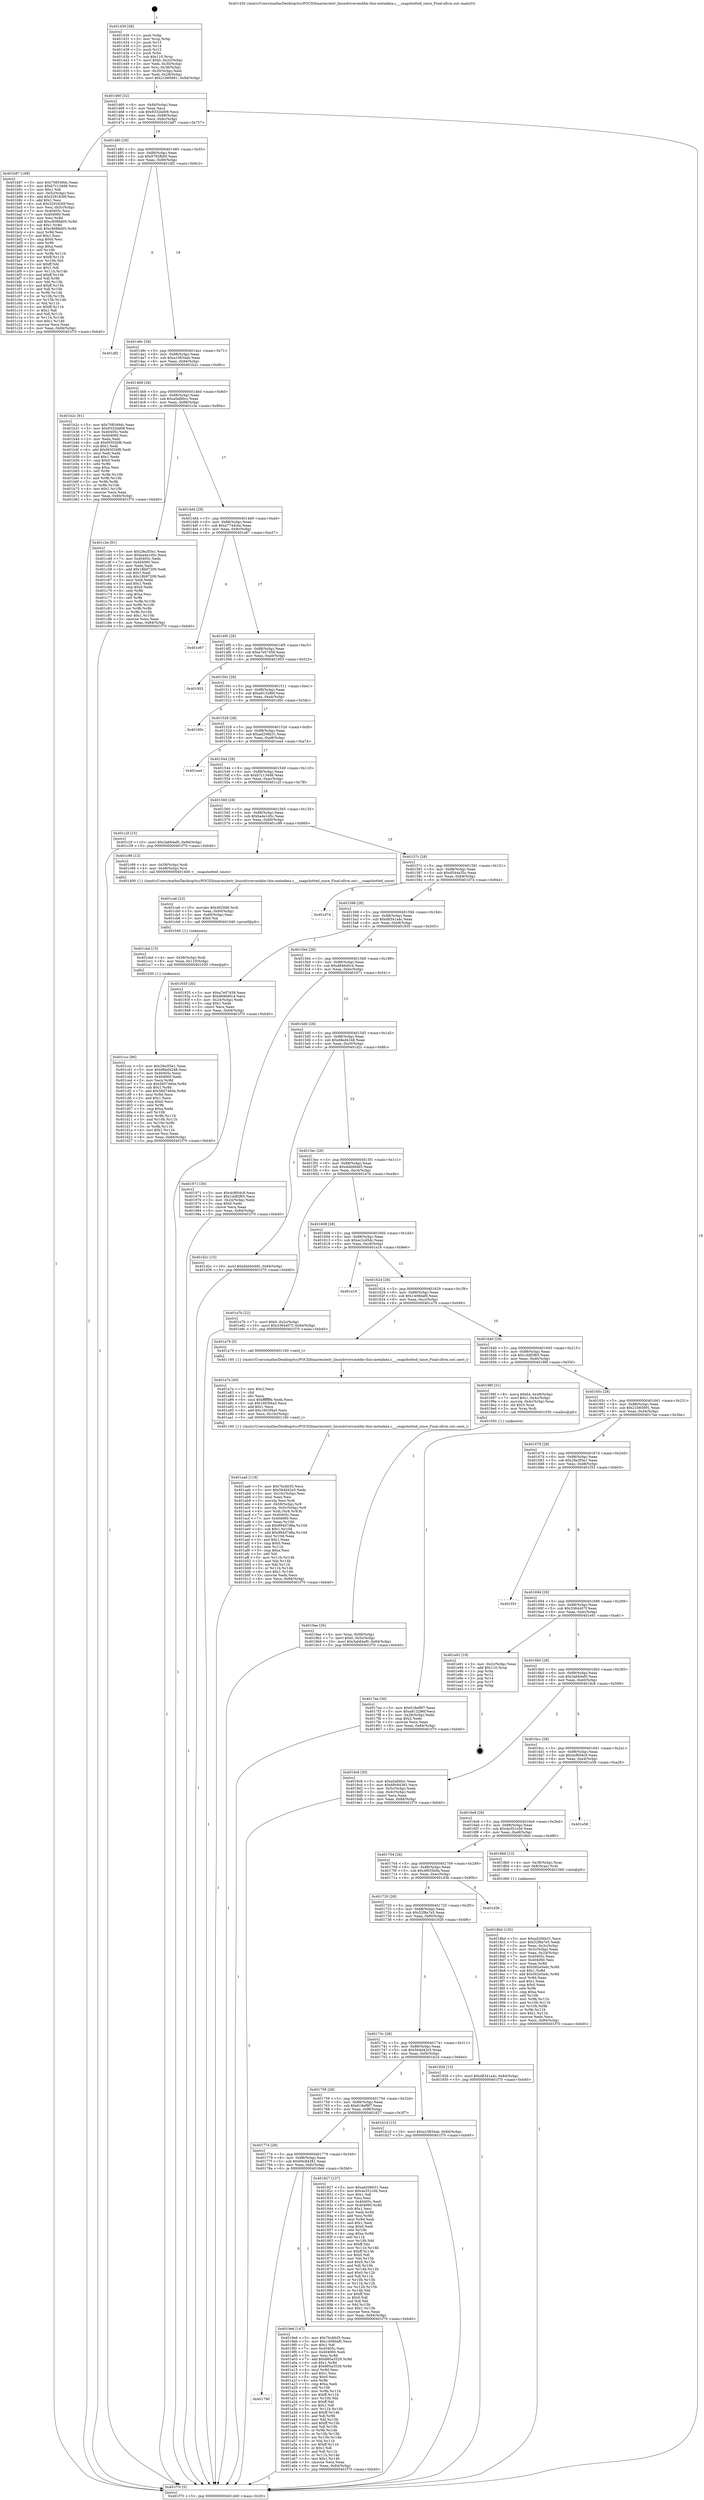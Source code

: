 digraph "0x401430" {
  label = "0x401430 (/mnt/c/Users/mathe/Desktop/tcc/POCII/binaries/extr_linuxdriversmddm-thin-metadata.c___snapshotted_since_Final-ollvm.out::main(0))"
  labelloc = "t"
  node[shape=record]

  Entry [label="",width=0.3,height=0.3,shape=circle,fillcolor=black,style=filled]
  "0x401460" [label="{
     0x401460 [32]\l
     | [instrs]\l
     &nbsp;&nbsp;0x401460 \<+6\>: mov -0x84(%rbp),%eax\l
     &nbsp;&nbsp;0x401466 \<+2\>: mov %eax,%ecx\l
     &nbsp;&nbsp;0x401468 \<+6\>: sub $0x9332bd08,%ecx\l
     &nbsp;&nbsp;0x40146e \<+6\>: mov %eax,-0x88(%rbp)\l
     &nbsp;&nbsp;0x401474 \<+6\>: mov %ecx,-0x8c(%rbp)\l
     &nbsp;&nbsp;0x40147a \<+6\>: je 0000000000401b87 \<main+0x757\>\l
  }"]
  "0x401b87" [label="{
     0x401b87 [168]\l
     | [instrs]\l
     &nbsp;&nbsp;0x401b87 \<+5\>: mov $0x708549dc,%eax\l
     &nbsp;&nbsp;0x401b8c \<+5\>: mov $0xb7c134d8,%ecx\l
     &nbsp;&nbsp;0x401b91 \<+2\>: mov $0x1,%dl\l
     &nbsp;&nbsp;0x401b93 \<+3\>: mov -0x5c(%rbp),%esi\l
     &nbsp;&nbsp;0x401b96 \<+6\>: add $0x3291830f,%esi\l
     &nbsp;&nbsp;0x401b9c \<+3\>: add $0x1,%esi\l
     &nbsp;&nbsp;0x401b9f \<+6\>: sub $0x3291830f,%esi\l
     &nbsp;&nbsp;0x401ba5 \<+3\>: mov %esi,-0x5c(%rbp)\l
     &nbsp;&nbsp;0x401ba8 \<+7\>: mov 0x40405c,%esi\l
     &nbsp;&nbsp;0x401baf \<+7\>: mov 0x404060,%edi\l
     &nbsp;&nbsp;0x401bb6 \<+3\>: mov %esi,%r8d\l
     &nbsp;&nbsp;0x401bb9 \<+7\>: add $0xc8088d05,%r8d\l
     &nbsp;&nbsp;0x401bc0 \<+4\>: sub $0x1,%r8d\l
     &nbsp;&nbsp;0x401bc4 \<+7\>: sub $0xc8088d05,%r8d\l
     &nbsp;&nbsp;0x401bcb \<+4\>: imul %r8d,%esi\l
     &nbsp;&nbsp;0x401bcf \<+3\>: and $0x1,%esi\l
     &nbsp;&nbsp;0x401bd2 \<+3\>: cmp $0x0,%esi\l
     &nbsp;&nbsp;0x401bd5 \<+4\>: sete %r9b\l
     &nbsp;&nbsp;0x401bd9 \<+3\>: cmp $0xa,%edi\l
     &nbsp;&nbsp;0x401bdc \<+4\>: setl %r10b\l
     &nbsp;&nbsp;0x401be0 \<+3\>: mov %r9b,%r11b\l
     &nbsp;&nbsp;0x401be3 \<+4\>: xor $0xff,%r11b\l
     &nbsp;&nbsp;0x401be7 \<+3\>: mov %r10b,%bl\l
     &nbsp;&nbsp;0x401bea \<+3\>: xor $0xff,%bl\l
     &nbsp;&nbsp;0x401bed \<+3\>: xor $0x1,%dl\l
     &nbsp;&nbsp;0x401bf0 \<+3\>: mov %r11b,%r14b\l
     &nbsp;&nbsp;0x401bf3 \<+4\>: and $0xff,%r14b\l
     &nbsp;&nbsp;0x401bf7 \<+3\>: and %dl,%r9b\l
     &nbsp;&nbsp;0x401bfa \<+3\>: mov %bl,%r15b\l
     &nbsp;&nbsp;0x401bfd \<+4\>: and $0xff,%r15b\l
     &nbsp;&nbsp;0x401c01 \<+3\>: and %dl,%r10b\l
     &nbsp;&nbsp;0x401c04 \<+3\>: or %r9b,%r14b\l
     &nbsp;&nbsp;0x401c07 \<+3\>: or %r10b,%r15b\l
     &nbsp;&nbsp;0x401c0a \<+3\>: xor %r15b,%r14b\l
     &nbsp;&nbsp;0x401c0d \<+3\>: or %bl,%r11b\l
     &nbsp;&nbsp;0x401c10 \<+4\>: xor $0xff,%r11b\l
     &nbsp;&nbsp;0x401c14 \<+3\>: or $0x1,%dl\l
     &nbsp;&nbsp;0x401c17 \<+3\>: and %dl,%r11b\l
     &nbsp;&nbsp;0x401c1a \<+3\>: or %r11b,%r14b\l
     &nbsp;&nbsp;0x401c1d \<+4\>: test $0x1,%r14b\l
     &nbsp;&nbsp;0x401c21 \<+3\>: cmovne %ecx,%eax\l
     &nbsp;&nbsp;0x401c24 \<+6\>: mov %eax,-0x84(%rbp)\l
     &nbsp;&nbsp;0x401c2a \<+5\>: jmp 0000000000401f70 \<main+0xb40\>\l
  }"]
  "0x401480" [label="{
     0x401480 [28]\l
     | [instrs]\l
     &nbsp;&nbsp;0x401480 \<+5\>: jmp 0000000000401485 \<main+0x55\>\l
     &nbsp;&nbsp;0x401485 \<+6\>: mov -0x88(%rbp),%eax\l
     &nbsp;&nbsp;0x40148b \<+5\>: sub $0x9782fb00,%eax\l
     &nbsp;&nbsp;0x401490 \<+6\>: mov %eax,-0x90(%rbp)\l
     &nbsp;&nbsp;0x401496 \<+6\>: je 0000000000401df2 \<main+0x9c2\>\l
  }"]
  Exit [label="",width=0.3,height=0.3,shape=circle,fillcolor=black,style=filled,peripheries=2]
  "0x401df2" [label="{
     0x401df2\l
  }", style=dashed]
  "0x40149c" [label="{
     0x40149c [28]\l
     | [instrs]\l
     &nbsp;&nbsp;0x40149c \<+5\>: jmp 00000000004014a1 \<main+0x71\>\l
     &nbsp;&nbsp;0x4014a1 \<+6\>: mov -0x88(%rbp),%eax\l
     &nbsp;&nbsp;0x4014a7 \<+5\>: sub $0xa10834ab,%eax\l
     &nbsp;&nbsp;0x4014ac \<+6\>: mov %eax,-0x94(%rbp)\l
     &nbsp;&nbsp;0x4014b2 \<+6\>: je 0000000000401b2c \<main+0x6fc\>\l
  }"]
  "0x401ccc" [label="{
     0x401ccc [96]\l
     | [instrs]\l
     &nbsp;&nbsp;0x401ccc \<+5\>: mov $0x29a3f3e1,%eax\l
     &nbsp;&nbsp;0x401cd1 \<+5\>: mov $0xd8ed4248,%esi\l
     &nbsp;&nbsp;0x401cd6 \<+7\>: mov 0x40405c,%ecx\l
     &nbsp;&nbsp;0x401cdd \<+7\>: mov 0x404060,%edx\l
     &nbsp;&nbsp;0x401ce4 \<+3\>: mov %ecx,%r8d\l
     &nbsp;&nbsp;0x401ce7 \<+7\>: sub $0x5607460e,%r8d\l
     &nbsp;&nbsp;0x401cee \<+4\>: sub $0x1,%r8d\l
     &nbsp;&nbsp;0x401cf2 \<+7\>: add $0x5607460e,%r8d\l
     &nbsp;&nbsp;0x401cf9 \<+4\>: imul %r8d,%ecx\l
     &nbsp;&nbsp;0x401cfd \<+3\>: and $0x1,%ecx\l
     &nbsp;&nbsp;0x401d00 \<+3\>: cmp $0x0,%ecx\l
     &nbsp;&nbsp;0x401d03 \<+4\>: sete %r9b\l
     &nbsp;&nbsp;0x401d07 \<+3\>: cmp $0xa,%edx\l
     &nbsp;&nbsp;0x401d0a \<+4\>: setl %r10b\l
     &nbsp;&nbsp;0x401d0e \<+3\>: mov %r9b,%r11b\l
     &nbsp;&nbsp;0x401d11 \<+3\>: and %r10b,%r11b\l
     &nbsp;&nbsp;0x401d14 \<+3\>: xor %r10b,%r9b\l
     &nbsp;&nbsp;0x401d17 \<+3\>: or %r9b,%r11b\l
     &nbsp;&nbsp;0x401d1a \<+4\>: test $0x1,%r11b\l
     &nbsp;&nbsp;0x401d1e \<+3\>: cmovne %esi,%eax\l
     &nbsp;&nbsp;0x401d21 \<+6\>: mov %eax,-0x84(%rbp)\l
     &nbsp;&nbsp;0x401d27 \<+5\>: jmp 0000000000401f70 \<main+0xb40\>\l
  }"]
  "0x401b2c" [label="{
     0x401b2c [91]\l
     | [instrs]\l
     &nbsp;&nbsp;0x401b2c \<+5\>: mov $0x708549dc,%eax\l
     &nbsp;&nbsp;0x401b31 \<+5\>: mov $0x9332bd08,%ecx\l
     &nbsp;&nbsp;0x401b36 \<+7\>: mov 0x40405c,%edx\l
     &nbsp;&nbsp;0x401b3d \<+7\>: mov 0x404060,%esi\l
     &nbsp;&nbsp;0x401b44 \<+2\>: mov %edx,%edi\l
     &nbsp;&nbsp;0x401b46 \<+6\>: sub $0xf4502bf6,%edi\l
     &nbsp;&nbsp;0x401b4c \<+3\>: sub $0x1,%edi\l
     &nbsp;&nbsp;0x401b4f \<+6\>: add $0xf4502bf6,%edi\l
     &nbsp;&nbsp;0x401b55 \<+3\>: imul %edi,%edx\l
     &nbsp;&nbsp;0x401b58 \<+3\>: and $0x1,%edx\l
     &nbsp;&nbsp;0x401b5b \<+3\>: cmp $0x0,%edx\l
     &nbsp;&nbsp;0x401b5e \<+4\>: sete %r8b\l
     &nbsp;&nbsp;0x401b62 \<+3\>: cmp $0xa,%esi\l
     &nbsp;&nbsp;0x401b65 \<+4\>: setl %r9b\l
     &nbsp;&nbsp;0x401b69 \<+3\>: mov %r8b,%r10b\l
     &nbsp;&nbsp;0x401b6c \<+3\>: and %r9b,%r10b\l
     &nbsp;&nbsp;0x401b6f \<+3\>: xor %r9b,%r8b\l
     &nbsp;&nbsp;0x401b72 \<+3\>: or %r8b,%r10b\l
     &nbsp;&nbsp;0x401b75 \<+4\>: test $0x1,%r10b\l
     &nbsp;&nbsp;0x401b79 \<+3\>: cmovne %ecx,%eax\l
     &nbsp;&nbsp;0x401b7c \<+6\>: mov %eax,-0x84(%rbp)\l
     &nbsp;&nbsp;0x401b82 \<+5\>: jmp 0000000000401f70 \<main+0xb40\>\l
  }"]
  "0x4014b8" [label="{
     0x4014b8 [28]\l
     | [instrs]\l
     &nbsp;&nbsp;0x4014b8 \<+5\>: jmp 00000000004014bd \<main+0x8d\>\l
     &nbsp;&nbsp;0x4014bd \<+6\>: mov -0x88(%rbp),%eax\l
     &nbsp;&nbsp;0x4014c3 \<+5\>: sub $0xa5afd0cc,%eax\l
     &nbsp;&nbsp;0x4014c8 \<+6\>: mov %eax,-0x98(%rbp)\l
     &nbsp;&nbsp;0x4014ce \<+6\>: je 0000000000401c3e \<main+0x80e\>\l
  }"]
  "0x401cbd" [label="{
     0x401cbd [15]\l
     | [instrs]\l
     &nbsp;&nbsp;0x401cbd \<+4\>: mov -0x58(%rbp),%rdi\l
     &nbsp;&nbsp;0x401cc1 \<+6\>: mov %eax,-0x110(%rbp)\l
     &nbsp;&nbsp;0x401cc7 \<+5\>: call 0000000000401030 \<free@plt\>\l
     | [calls]\l
     &nbsp;&nbsp;0x401030 \{1\} (unknown)\l
  }"]
  "0x401c3e" [label="{
     0x401c3e [91]\l
     | [instrs]\l
     &nbsp;&nbsp;0x401c3e \<+5\>: mov $0x29a3f3e1,%eax\l
     &nbsp;&nbsp;0x401c43 \<+5\>: mov $0xba4e1d5c,%ecx\l
     &nbsp;&nbsp;0x401c48 \<+7\>: mov 0x40405c,%edx\l
     &nbsp;&nbsp;0x401c4f \<+7\>: mov 0x404060,%esi\l
     &nbsp;&nbsp;0x401c56 \<+2\>: mov %edx,%edi\l
     &nbsp;&nbsp;0x401c58 \<+6\>: add $0x18b97209,%edi\l
     &nbsp;&nbsp;0x401c5e \<+3\>: sub $0x1,%edi\l
     &nbsp;&nbsp;0x401c61 \<+6\>: sub $0x18b97209,%edi\l
     &nbsp;&nbsp;0x401c67 \<+3\>: imul %edi,%edx\l
     &nbsp;&nbsp;0x401c6a \<+3\>: and $0x1,%edx\l
     &nbsp;&nbsp;0x401c6d \<+3\>: cmp $0x0,%edx\l
     &nbsp;&nbsp;0x401c70 \<+4\>: sete %r8b\l
     &nbsp;&nbsp;0x401c74 \<+3\>: cmp $0xa,%esi\l
     &nbsp;&nbsp;0x401c77 \<+4\>: setl %r9b\l
     &nbsp;&nbsp;0x401c7b \<+3\>: mov %r8b,%r10b\l
     &nbsp;&nbsp;0x401c7e \<+3\>: and %r9b,%r10b\l
     &nbsp;&nbsp;0x401c81 \<+3\>: xor %r9b,%r8b\l
     &nbsp;&nbsp;0x401c84 \<+3\>: or %r8b,%r10b\l
     &nbsp;&nbsp;0x401c87 \<+4\>: test $0x1,%r10b\l
     &nbsp;&nbsp;0x401c8b \<+3\>: cmovne %ecx,%eax\l
     &nbsp;&nbsp;0x401c8e \<+6\>: mov %eax,-0x84(%rbp)\l
     &nbsp;&nbsp;0x401c94 \<+5\>: jmp 0000000000401f70 \<main+0xb40\>\l
  }"]
  "0x4014d4" [label="{
     0x4014d4 [28]\l
     | [instrs]\l
     &nbsp;&nbsp;0x4014d4 \<+5\>: jmp 00000000004014d9 \<main+0xa9\>\l
     &nbsp;&nbsp;0x4014d9 \<+6\>: mov -0x88(%rbp),%eax\l
     &nbsp;&nbsp;0x4014df \<+5\>: sub $0xa774dcbe,%eax\l
     &nbsp;&nbsp;0x4014e4 \<+6\>: mov %eax,-0x9c(%rbp)\l
     &nbsp;&nbsp;0x4014ea \<+6\>: je 0000000000401e67 \<main+0xa37\>\l
  }"]
  "0x401ca6" [label="{
     0x401ca6 [23]\l
     | [instrs]\l
     &nbsp;&nbsp;0x401ca6 \<+10\>: movabs $0x4020d6,%rdi\l
     &nbsp;&nbsp;0x401cb0 \<+3\>: mov %eax,-0x60(%rbp)\l
     &nbsp;&nbsp;0x401cb3 \<+3\>: mov -0x60(%rbp),%esi\l
     &nbsp;&nbsp;0x401cb6 \<+2\>: mov $0x0,%al\l
     &nbsp;&nbsp;0x401cb8 \<+5\>: call 0000000000401040 \<printf@plt\>\l
     | [calls]\l
     &nbsp;&nbsp;0x401040 \{1\} (unknown)\l
  }"]
  "0x401e67" [label="{
     0x401e67\l
  }", style=dashed]
  "0x4014f0" [label="{
     0x4014f0 [28]\l
     | [instrs]\l
     &nbsp;&nbsp;0x4014f0 \<+5\>: jmp 00000000004014f5 \<main+0xc5\>\l
     &nbsp;&nbsp;0x4014f5 \<+6\>: mov -0x88(%rbp),%eax\l
     &nbsp;&nbsp;0x4014fb \<+5\>: sub $0xa7e07458,%eax\l
     &nbsp;&nbsp;0x401500 \<+6\>: mov %eax,-0xa0(%rbp)\l
     &nbsp;&nbsp;0x401506 \<+6\>: je 0000000000401953 \<main+0x523\>\l
  }"]
  "0x401aa6" [label="{
     0x401aa6 [119]\l
     | [instrs]\l
     &nbsp;&nbsp;0x401aa6 \<+5\>: mov $0x7bcbfcf3,%ecx\l
     &nbsp;&nbsp;0x401aab \<+5\>: mov $0x564d42e5,%edx\l
     &nbsp;&nbsp;0x401ab0 \<+6\>: mov -0x10c(%rbp),%esi\l
     &nbsp;&nbsp;0x401ab6 \<+3\>: imul %eax,%esi\l
     &nbsp;&nbsp;0x401ab9 \<+3\>: movslq %esi,%rdi\l
     &nbsp;&nbsp;0x401abc \<+4\>: mov -0x58(%rbp),%r8\l
     &nbsp;&nbsp;0x401ac0 \<+4\>: movslq -0x5c(%rbp),%r9\l
     &nbsp;&nbsp;0x401ac4 \<+4\>: mov %rdi,(%r8,%r9,8)\l
     &nbsp;&nbsp;0x401ac8 \<+7\>: mov 0x40405c,%eax\l
     &nbsp;&nbsp;0x401acf \<+7\>: mov 0x404060,%esi\l
     &nbsp;&nbsp;0x401ad6 \<+3\>: mov %eax,%r10d\l
     &nbsp;&nbsp;0x401ad9 \<+7\>: sub $0x994d7d8a,%r10d\l
     &nbsp;&nbsp;0x401ae0 \<+4\>: sub $0x1,%r10d\l
     &nbsp;&nbsp;0x401ae4 \<+7\>: add $0x994d7d8a,%r10d\l
     &nbsp;&nbsp;0x401aeb \<+4\>: imul %r10d,%eax\l
     &nbsp;&nbsp;0x401aef \<+3\>: and $0x1,%eax\l
     &nbsp;&nbsp;0x401af2 \<+3\>: cmp $0x0,%eax\l
     &nbsp;&nbsp;0x401af5 \<+4\>: sete %r11b\l
     &nbsp;&nbsp;0x401af9 \<+3\>: cmp $0xa,%esi\l
     &nbsp;&nbsp;0x401afc \<+3\>: setl %bl\l
     &nbsp;&nbsp;0x401aff \<+3\>: mov %r11b,%r14b\l
     &nbsp;&nbsp;0x401b02 \<+3\>: and %bl,%r14b\l
     &nbsp;&nbsp;0x401b05 \<+3\>: xor %bl,%r11b\l
     &nbsp;&nbsp;0x401b08 \<+3\>: or %r11b,%r14b\l
     &nbsp;&nbsp;0x401b0b \<+4\>: test $0x1,%r14b\l
     &nbsp;&nbsp;0x401b0f \<+3\>: cmovne %edx,%ecx\l
     &nbsp;&nbsp;0x401b12 \<+6\>: mov %ecx,-0x84(%rbp)\l
     &nbsp;&nbsp;0x401b18 \<+5\>: jmp 0000000000401f70 \<main+0xb40\>\l
  }"]
  "0x401953" [label="{
     0x401953\l
  }", style=dashed]
  "0x40150c" [label="{
     0x40150c [28]\l
     | [instrs]\l
     &nbsp;&nbsp;0x40150c \<+5\>: jmp 0000000000401511 \<main+0xe1\>\l
     &nbsp;&nbsp;0x401511 \<+6\>: mov -0x88(%rbp),%eax\l
     &nbsp;&nbsp;0x401517 \<+5\>: sub $0xa913286f,%eax\l
     &nbsp;&nbsp;0x40151c \<+6\>: mov %eax,-0xa4(%rbp)\l
     &nbsp;&nbsp;0x401522 \<+6\>: je 000000000040180c \<main+0x3dc\>\l
  }"]
  "0x401a7e" [label="{
     0x401a7e [40]\l
     | [instrs]\l
     &nbsp;&nbsp;0x401a7e \<+5\>: mov $0x2,%ecx\l
     &nbsp;&nbsp;0x401a83 \<+1\>: cltd\l
     &nbsp;&nbsp;0x401a84 \<+2\>: idiv %ecx\l
     &nbsp;&nbsp;0x401a86 \<+6\>: imul $0xfffffffe,%edx,%ecx\l
     &nbsp;&nbsp;0x401a8c \<+6\>: sub $0x1603f4a5,%ecx\l
     &nbsp;&nbsp;0x401a92 \<+3\>: add $0x1,%ecx\l
     &nbsp;&nbsp;0x401a95 \<+6\>: add $0x1603f4a5,%ecx\l
     &nbsp;&nbsp;0x401a9b \<+6\>: mov %ecx,-0x10c(%rbp)\l
     &nbsp;&nbsp;0x401aa1 \<+5\>: call 0000000000401160 \<next_i\>\l
     | [calls]\l
     &nbsp;&nbsp;0x401160 \{1\} (/mnt/c/Users/mathe/Desktop/tcc/POCII/binaries/extr_linuxdriversmddm-thin-metadata.c___snapshotted_since_Final-ollvm.out::next_i)\l
  }"]
  "0x40180c" [label="{
     0x40180c\l
  }", style=dashed]
  "0x401528" [label="{
     0x401528 [28]\l
     | [instrs]\l
     &nbsp;&nbsp;0x401528 \<+5\>: jmp 000000000040152d \<main+0xfd\>\l
     &nbsp;&nbsp;0x40152d \<+6\>: mov -0x88(%rbp),%eax\l
     &nbsp;&nbsp;0x401533 \<+5\>: sub $0xad206b31,%eax\l
     &nbsp;&nbsp;0x401538 \<+6\>: mov %eax,-0xa8(%rbp)\l
     &nbsp;&nbsp;0x40153e \<+6\>: je 0000000000401ea4 \<main+0xa74\>\l
  }"]
  "0x401790" [label="{
     0x401790\l
  }", style=dashed]
  "0x401ea4" [label="{
     0x401ea4\l
  }", style=dashed]
  "0x401544" [label="{
     0x401544 [28]\l
     | [instrs]\l
     &nbsp;&nbsp;0x401544 \<+5\>: jmp 0000000000401549 \<main+0x119\>\l
     &nbsp;&nbsp;0x401549 \<+6\>: mov -0x88(%rbp),%eax\l
     &nbsp;&nbsp;0x40154f \<+5\>: sub $0xb7c134d8,%eax\l
     &nbsp;&nbsp;0x401554 \<+6\>: mov %eax,-0xac(%rbp)\l
     &nbsp;&nbsp;0x40155a \<+6\>: je 0000000000401c2f \<main+0x7ff\>\l
  }"]
  "0x4019e6" [label="{
     0x4019e6 [147]\l
     | [instrs]\l
     &nbsp;&nbsp;0x4019e6 \<+5\>: mov $0x7bcbfcf3,%eax\l
     &nbsp;&nbsp;0x4019eb \<+5\>: mov $0x1408daf0,%ecx\l
     &nbsp;&nbsp;0x4019f0 \<+2\>: mov $0x1,%dl\l
     &nbsp;&nbsp;0x4019f2 \<+7\>: mov 0x40405c,%esi\l
     &nbsp;&nbsp;0x4019f9 \<+7\>: mov 0x404060,%edi\l
     &nbsp;&nbsp;0x401a00 \<+3\>: mov %esi,%r8d\l
     &nbsp;&nbsp;0x401a03 \<+7\>: add $0x885a3529,%r8d\l
     &nbsp;&nbsp;0x401a0a \<+4\>: sub $0x1,%r8d\l
     &nbsp;&nbsp;0x401a0e \<+7\>: sub $0x885a3529,%r8d\l
     &nbsp;&nbsp;0x401a15 \<+4\>: imul %r8d,%esi\l
     &nbsp;&nbsp;0x401a19 \<+3\>: and $0x1,%esi\l
     &nbsp;&nbsp;0x401a1c \<+3\>: cmp $0x0,%esi\l
     &nbsp;&nbsp;0x401a1f \<+4\>: sete %r9b\l
     &nbsp;&nbsp;0x401a23 \<+3\>: cmp $0xa,%edi\l
     &nbsp;&nbsp;0x401a26 \<+4\>: setl %r10b\l
     &nbsp;&nbsp;0x401a2a \<+3\>: mov %r9b,%r11b\l
     &nbsp;&nbsp;0x401a2d \<+4\>: xor $0xff,%r11b\l
     &nbsp;&nbsp;0x401a31 \<+3\>: mov %r10b,%bl\l
     &nbsp;&nbsp;0x401a34 \<+3\>: xor $0xff,%bl\l
     &nbsp;&nbsp;0x401a37 \<+3\>: xor $0x1,%dl\l
     &nbsp;&nbsp;0x401a3a \<+3\>: mov %r11b,%r14b\l
     &nbsp;&nbsp;0x401a3d \<+4\>: and $0xff,%r14b\l
     &nbsp;&nbsp;0x401a41 \<+3\>: and %dl,%r9b\l
     &nbsp;&nbsp;0x401a44 \<+3\>: mov %bl,%r15b\l
     &nbsp;&nbsp;0x401a47 \<+4\>: and $0xff,%r15b\l
     &nbsp;&nbsp;0x401a4b \<+3\>: and %dl,%r10b\l
     &nbsp;&nbsp;0x401a4e \<+3\>: or %r9b,%r14b\l
     &nbsp;&nbsp;0x401a51 \<+3\>: or %r10b,%r15b\l
     &nbsp;&nbsp;0x401a54 \<+3\>: xor %r15b,%r14b\l
     &nbsp;&nbsp;0x401a57 \<+3\>: or %bl,%r11b\l
     &nbsp;&nbsp;0x401a5a \<+4\>: xor $0xff,%r11b\l
     &nbsp;&nbsp;0x401a5e \<+3\>: or $0x1,%dl\l
     &nbsp;&nbsp;0x401a61 \<+3\>: and %dl,%r11b\l
     &nbsp;&nbsp;0x401a64 \<+3\>: or %r11b,%r14b\l
     &nbsp;&nbsp;0x401a67 \<+4\>: test $0x1,%r14b\l
     &nbsp;&nbsp;0x401a6b \<+3\>: cmovne %ecx,%eax\l
     &nbsp;&nbsp;0x401a6e \<+6\>: mov %eax,-0x84(%rbp)\l
     &nbsp;&nbsp;0x401a74 \<+5\>: jmp 0000000000401f70 \<main+0xb40\>\l
  }"]
  "0x401c2f" [label="{
     0x401c2f [15]\l
     | [instrs]\l
     &nbsp;&nbsp;0x401c2f \<+10\>: movl $0x3ab84af0,-0x84(%rbp)\l
     &nbsp;&nbsp;0x401c39 \<+5\>: jmp 0000000000401f70 \<main+0xb40\>\l
  }"]
  "0x401560" [label="{
     0x401560 [28]\l
     | [instrs]\l
     &nbsp;&nbsp;0x401560 \<+5\>: jmp 0000000000401565 \<main+0x135\>\l
     &nbsp;&nbsp;0x401565 \<+6\>: mov -0x88(%rbp),%eax\l
     &nbsp;&nbsp;0x40156b \<+5\>: sub $0xba4e1d5c,%eax\l
     &nbsp;&nbsp;0x401570 \<+6\>: mov %eax,-0xb0(%rbp)\l
     &nbsp;&nbsp;0x401576 \<+6\>: je 0000000000401c99 \<main+0x869\>\l
  }"]
  "0x4019ae" [label="{
     0x4019ae [26]\l
     | [instrs]\l
     &nbsp;&nbsp;0x4019ae \<+4\>: mov %rax,-0x58(%rbp)\l
     &nbsp;&nbsp;0x4019b2 \<+7\>: movl $0x0,-0x5c(%rbp)\l
     &nbsp;&nbsp;0x4019b9 \<+10\>: movl $0x3ab84af0,-0x84(%rbp)\l
     &nbsp;&nbsp;0x4019c3 \<+5\>: jmp 0000000000401f70 \<main+0xb40\>\l
  }"]
  "0x401c99" [label="{
     0x401c99 [13]\l
     | [instrs]\l
     &nbsp;&nbsp;0x401c99 \<+4\>: mov -0x58(%rbp),%rdi\l
     &nbsp;&nbsp;0x401c9d \<+4\>: mov -0x48(%rbp),%rsi\l
     &nbsp;&nbsp;0x401ca1 \<+5\>: call 0000000000401400 \<__snapshotted_since\>\l
     | [calls]\l
     &nbsp;&nbsp;0x401400 \{1\} (/mnt/c/Users/mathe/Desktop/tcc/POCII/binaries/extr_linuxdriversmddm-thin-metadata.c___snapshotted_since_Final-ollvm.out::__snapshotted_since)\l
  }"]
  "0x40157c" [label="{
     0x40157c [28]\l
     | [instrs]\l
     &nbsp;&nbsp;0x40157c \<+5\>: jmp 0000000000401581 \<main+0x151\>\l
     &nbsp;&nbsp;0x401581 \<+6\>: mov -0x88(%rbp),%eax\l
     &nbsp;&nbsp;0x401587 \<+5\>: sub $0xd544a35c,%eax\l
     &nbsp;&nbsp;0x40158c \<+6\>: mov %eax,-0xb4(%rbp)\l
     &nbsp;&nbsp;0x401592 \<+6\>: je 0000000000401d74 \<main+0x944\>\l
  }"]
  "0x4018bd" [label="{
     0x4018bd [105]\l
     | [instrs]\l
     &nbsp;&nbsp;0x4018bd \<+5\>: mov $0xad206b31,%ecx\l
     &nbsp;&nbsp;0x4018c2 \<+5\>: mov $0x52f8a7e5,%edx\l
     &nbsp;&nbsp;0x4018c7 \<+3\>: mov %eax,-0x3c(%rbp)\l
     &nbsp;&nbsp;0x4018ca \<+3\>: mov -0x3c(%rbp),%eax\l
     &nbsp;&nbsp;0x4018cd \<+3\>: mov %eax,-0x24(%rbp)\l
     &nbsp;&nbsp;0x4018d0 \<+7\>: mov 0x40405c,%eax\l
     &nbsp;&nbsp;0x4018d7 \<+7\>: mov 0x404060,%esi\l
     &nbsp;&nbsp;0x4018de \<+3\>: mov %eax,%r8d\l
     &nbsp;&nbsp;0x4018e1 \<+7\>: sub $0x562e5edc,%r8d\l
     &nbsp;&nbsp;0x4018e8 \<+4\>: sub $0x1,%r8d\l
     &nbsp;&nbsp;0x4018ec \<+7\>: add $0x562e5edc,%r8d\l
     &nbsp;&nbsp;0x4018f3 \<+4\>: imul %r8d,%eax\l
     &nbsp;&nbsp;0x4018f7 \<+3\>: and $0x1,%eax\l
     &nbsp;&nbsp;0x4018fa \<+3\>: cmp $0x0,%eax\l
     &nbsp;&nbsp;0x4018fd \<+4\>: sete %r9b\l
     &nbsp;&nbsp;0x401901 \<+3\>: cmp $0xa,%esi\l
     &nbsp;&nbsp;0x401904 \<+4\>: setl %r10b\l
     &nbsp;&nbsp;0x401908 \<+3\>: mov %r9b,%r11b\l
     &nbsp;&nbsp;0x40190b \<+3\>: and %r10b,%r11b\l
     &nbsp;&nbsp;0x40190e \<+3\>: xor %r10b,%r9b\l
     &nbsp;&nbsp;0x401911 \<+3\>: or %r9b,%r11b\l
     &nbsp;&nbsp;0x401914 \<+4\>: test $0x1,%r11b\l
     &nbsp;&nbsp;0x401918 \<+3\>: cmovne %edx,%ecx\l
     &nbsp;&nbsp;0x40191b \<+6\>: mov %ecx,-0x84(%rbp)\l
     &nbsp;&nbsp;0x401921 \<+5\>: jmp 0000000000401f70 \<main+0xb40\>\l
  }"]
  "0x401d74" [label="{
     0x401d74\l
  }", style=dashed]
  "0x401598" [label="{
     0x401598 [28]\l
     | [instrs]\l
     &nbsp;&nbsp;0x401598 \<+5\>: jmp 000000000040159d \<main+0x16d\>\l
     &nbsp;&nbsp;0x40159d \<+6\>: mov -0x88(%rbp),%eax\l
     &nbsp;&nbsp;0x4015a3 \<+5\>: sub $0xd8341a4c,%eax\l
     &nbsp;&nbsp;0x4015a8 \<+6\>: mov %eax,-0xb8(%rbp)\l
     &nbsp;&nbsp;0x4015ae \<+6\>: je 0000000000401935 \<main+0x505\>\l
  }"]
  "0x401774" [label="{
     0x401774 [28]\l
     | [instrs]\l
     &nbsp;&nbsp;0x401774 \<+5\>: jmp 0000000000401779 \<main+0x349\>\l
     &nbsp;&nbsp;0x401779 \<+6\>: mov -0x88(%rbp),%eax\l
     &nbsp;&nbsp;0x40177f \<+5\>: sub $0x69c84381,%eax\l
     &nbsp;&nbsp;0x401784 \<+6\>: mov %eax,-0xfc(%rbp)\l
     &nbsp;&nbsp;0x40178a \<+6\>: je 00000000004019e6 \<main+0x5b6\>\l
  }"]
  "0x401935" [label="{
     0x401935 [30]\l
     | [instrs]\l
     &nbsp;&nbsp;0x401935 \<+5\>: mov $0xa7e07458,%eax\l
     &nbsp;&nbsp;0x40193a \<+5\>: mov $0xd846d0c4,%ecx\l
     &nbsp;&nbsp;0x40193f \<+3\>: mov -0x24(%rbp),%edx\l
     &nbsp;&nbsp;0x401942 \<+3\>: cmp $0x1,%edx\l
     &nbsp;&nbsp;0x401945 \<+3\>: cmovl %ecx,%eax\l
     &nbsp;&nbsp;0x401948 \<+6\>: mov %eax,-0x84(%rbp)\l
     &nbsp;&nbsp;0x40194e \<+5\>: jmp 0000000000401f70 \<main+0xb40\>\l
  }"]
  "0x4015b4" [label="{
     0x4015b4 [28]\l
     | [instrs]\l
     &nbsp;&nbsp;0x4015b4 \<+5\>: jmp 00000000004015b9 \<main+0x189\>\l
     &nbsp;&nbsp;0x4015b9 \<+6\>: mov -0x88(%rbp),%eax\l
     &nbsp;&nbsp;0x4015bf \<+5\>: sub $0xd846d0c4,%eax\l
     &nbsp;&nbsp;0x4015c4 \<+6\>: mov %eax,-0xbc(%rbp)\l
     &nbsp;&nbsp;0x4015ca \<+6\>: je 0000000000401971 \<main+0x541\>\l
  }"]
  "0x401827" [label="{
     0x401827 [137]\l
     | [instrs]\l
     &nbsp;&nbsp;0x401827 \<+5\>: mov $0xad206b31,%eax\l
     &nbsp;&nbsp;0x40182c \<+5\>: mov $0x4e351c0d,%ecx\l
     &nbsp;&nbsp;0x401831 \<+2\>: mov $0x1,%dl\l
     &nbsp;&nbsp;0x401833 \<+2\>: xor %esi,%esi\l
     &nbsp;&nbsp;0x401835 \<+7\>: mov 0x40405c,%edi\l
     &nbsp;&nbsp;0x40183c \<+8\>: mov 0x404060,%r8d\l
     &nbsp;&nbsp;0x401844 \<+3\>: sub $0x1,%esi\l
     &nbsp;&nbsp;0x401847 \<+3\>: mov %edi,%r9d\l
     &nbsp;&nbsp;0x40184a \<+3\>: add %esi,%r9d\l
     &nbsp;&nbsp;0x40184d \<+4\>: imul %r9d,%edi\l
     &nbsp;&nbsp;0x401851 \<+3\>: and $0x1,%edi\l
     &nbsp;&nbsp;0x401854 \<+3\>: cmp $0x0,%edi\l
     &nbsp;&nbsp;0x401857 \<+4\>: sete %r10b\l
     &nbsp;&nbsp;0x40185b \<+4\>: cmp $0xa,%r8d\l
     &nbsp;&nbsp;0x40185f \<+4\>: setl %r11b\l
     &nbsp;&nbsp;0x401863 \<+3\>: mov %r10b,%bl\l
     &nbsp;&nbsp;0x401866 \<+3\>: xor $0xff,%bl\l
     &nbsp;&nbsp;0x401869 \<+3\>: mov %r11b,%r14b\l
     &nbsp;&nbsp;0x40186c \<+4\>: xor $0xff,%r14b\l
     &nbsp;&nbsp;0x401870 \<+3\>: xor $0x0,%dl\l
     &nbsp;&nbsp;0x401873 \<+3\>: mov %bl,%r15b\l
     &nbsp;&nbsp;0x401876 \<+4\>: and $0x0,%r15b\l
     &nbsp;&nbsp;0x40187a \<+3\>: and %dl,%r10b\l
     &nbsp;&nbsp;0x40187d \<+3\>: mov %r14b,%r12b\l
     &nbsp;&nbsp;0x401880 \<+4\>: and $0x0,%r12b\l
     &nbsp;&nbsp;0x401884 \<+3\>: and %dl,%r11b\l
     &nbsp;&nbsp;0x401887 \<+3\>: or %r10b,%r15b\l
     &nbsp;&nbsp;0x40188a \<+3\>: or %r11b,%r12b\l
     &nbsp;&nbsp;0x40188d \<+3\>: xor %r12b,%r15b\l
     &nbsp;&nbsp;0x401890 \<+3\>: or %r14b,%bl\l
     &nbsp;&nbsp;0x401893 \<+3\>: xor $0xff,%bl\l
     &nbsp;&nbsp;0x401896 \<+3\>: or $0x0,%dl\l
     &nbsp;&nbsp;0x401899 \<+2\>: and %dl,%bl\l
     &nbsp;&nbsp;0x40189b \<+3\>: or %bl,%r15b\l
     &nbsp;&nbsp;0x40189e \<+4\>: test $0x1,%r15b\l
     &nbsp;&nbsp;0x4018a2 \<+3\>: cmovne %ecx,%eax\l
     &nbsp;&nbsp;0x4018a5 \<+6\>: mov %eax,-0x84(%rbp)\l
     &nbsp;&nbsp;0x4018ab \<+5\>: jmp 0000000000401f70 \<main+0xb40\>\l
  }"]
  "0x401971" [label="{
     0x401971 [30]\l
     | [instrs]\l
     &nbsp;&nbsp;0x401971 \<+5\>: mov $0x4cf604c9,%eax\l
     &nbsp;&nbsp;0x401976 \<+5\>: mov $0x1ddf2f65,%ecx\l
     &nbsp;&nbsp;0x40197b \<+3\>: mov -0x24(%rbp),%edx\l
     &nbsp;&nbsp;0x40197e \<+3\>: cmp $0x0,%edx\l
     &nbsp;&nbsp;0x401981 \<+3\>: cmove %ecx,%eax\l
     &nbsp;&nbsp;0x401984 \<+6\>: mov %eax,-0x84(%rbp)\l
     &nbsp;&nbsp;0x40198a \<+5\>: jmp 0000000000401f70 \<main+0xb40\>\l
  }"]
  "0x4015d0" [label="{
     0x4015d0 [28]\l
     | [instrs]\l
     &nbsp;&nbsp;0x4015d0 \<+5\>: jmp 00000000004015d5 \<main+0x1a5\>\l
     &nbsp;&nbsp;0x4015d5 \<+6\>: mov -0x88(%rbp),%eax\l
     &nbsp;&nbsp;0x4015db \<+5\>: sub $0xd8ed4248,%eax\l
     &nbsp;&nbsp;0x4015e0 \<+6\>: mov %eax,-0xc0(%rbp)\l
     &nbsp;&nbsp;0x4015e6 \<+6\>: je 0000000000401d2c \<main+0x8fc\>\l
  }"]
  "0x401758" [label="{
     0x401758 [28]\l
     | [instrs]\l
     &nbsp;&nbsp;0x401758 \<+5\>: jmp 000000000040175d \<main+0x32d\>\l
     &nbsp;&nbsp;0x40175d \<+6\>: mov -0x88(%rbp),%eax\l
     &nbsp;&nbsp;0x401763 \<+5\>: sub $0x618ef9f7,%eax\l
     &nbsp;&nbsp;0x401768 \<+6\>: mov %eax,-0xf8(%rbp)\l
     &nbsp;&nbsp;0x40176e \<+6\>: je 0000000000401827 \<main+0x3f7\>\l
  }"]
  "0x401d2c" [label="{
     0x401d2c [15]\l
     | [instrs]\l
     &nbsp;&nbsp;0x401d2c \<+10\>: movl $0xddd40dd5,-0x84(%rbp)\l
     &nbsp;&nbsp;0x401d36 \<+5\>: jmp 0000000000401f70 \<main+0xb40\>\l
  }"]
  "0x4015ec" [label="{
     0x4015ec [28]\l
     | [instrs]\l
     &nbsp;&nbsp;0x4015ec \<+5\>: jmp 00000000004015f1 \<main+0x1c1\>\l
     &nbsp;&nbsp;0x4015f1 \<+6\>: mov -0x88(%rbp),%eax\l
     &nbsp;&nbsp;0x4015f7 \<+5\>: sub $0xddd40dd5,%eax\l
     &nbsp;&nbsp;0x4015fc \<+6\>: mov %eax,-0xc4(%rbp)\l
     &nbsp;&nbsp;0x401602 \<+6\>: je 0000000000401e7b \<main+0xa4b\>\l
  }"]
  "0x401b1d" [label="{
     0x401b1d [15]\l
     | [instrs]\l
     &nbsp;&nbsp;0x401b1d \<+10\>: movl $0xa10834ab,-0x84(%rbp)\l
     &nbsp;&nbsp;0x401b27 \<+5\>: jmp 0000000000401f70 \<main+0xb40\>\l
  }"]
  "0x401e7b" [label="{
     0x401e7b [22]\l
     | [instrs]\l
     &nbsp;&nbsp;0x401e7b \<+7\>: movl $0x0,-0x2c(%rbp)\l
     &nbsp;&nbsp;0x401e82 \<+10\>: movl $0x3364407f,-0x84(%rbp)\l
     &nbsp;&nbsp;0x401e8c \<+5\>: jmp 0000000000401f70 \<main+0xb40\>\l
  }"]
  "0x401608" [label="{
     0x401608 [28]\l
     | [instrs]\l
     &nbsp;&nbsp;0x401608 \<+5\>: jmp 000000000040160d \<main+0x1dd\>\l
     &nbsp;&nbsp;0x40160d \<+6\>: mov -0x88(%rbp),%eax\l
     &nbsp;&nbsp;0x401613 \<+5\>: sub $0xec2cd5dc,%eax\l
     &nbsp;&nbsp;0x401618 \<+6\>: mov %eax,-0xc8(%rbp)\l
     &nbsp;&nbsp;0x40161e \<+6\>: je 0000000000401e16 \<main+0x9e6\>\l
  }"]
  "0x40173c" [label="{
     0x40173c [28]\l
     | [instrs]\l
     &nbsp;&nbsp;0x40173c \<+5\>: jmp 0000000000401741 \<main+0x311\>\l
     &nbsp;&nbsp;0x401741 \<+6\>: mov -0x88(%rbp),%eax\l
     &nbsp;&nbsp;0x401747 \<+5\>: sub $0x564d42e5,%eax\l
     &nbsp;&nbsp;0x40174c \<+6\>: mov %eax,-0xf4(%rbp)\l
     &nbsp;&nbsp;0x401752 \<+6\>: je 0000000000401b1d \<main+0x6ed\>\l
  }"]
  "0x401e16" [label="{
     0x401e16\l
  }", style=dashed]
  "0x401624" [label="{
     0x401624 [28]\l
     | [instrs]\l
     &nbsp;&nbsp;0x401624 \<+5\>: jmp 0000000000401629 \<main+0x1f9\>\l
     &nbsp;&nbsp;0x401629 \<+6\>: mov -0x88(%rbp),%eax\l
     &nbsp;&nbsp;0x40162f \<+5\>: sub $0x1408daf0,%eax\l
     &nbsp;&nbsp;0x401634 \<+6\>: mov %eax,-0xcc(%rbp)\l
     &nbsp;&nbsp;0x40163a \<+6\>: je 0000000000401a79 \<main+0x649\>\l
  }"]
  "0x401926" [label="{
     0x401926 [15]\l
     | [instrs]\l
     &nbsp;&nbsp;0x401926 \<+10\>: movl $0xd8341a4c,-0x84(%rbp)\l
     &nbsp;&nbsp;0x401930 \<+5\>: jmp 0000000000401f70 \<main+0xb40\>\l
  }"]
  "0x401a79" [label="{
     0x401a79 [5]\l
     | [instrs]\l
     &nbsp;&nbsp;0x401a79 \<+5\>: call 0000000000401160 \<next_i\>\l
     | [calls]\l
     &nbsp;&nbsp;0x401160 \{1\} (/mnt/c/Users/mathe/Desktop/tcc/POCII/binaries/extr_linuxdriversmddm-thin-metadata.c___snapshotted_since_Final-ollvm.out::next_i)\l
  }"]
  "0x401640" [label="{
     0x401640 [28]\l
     | [instrs]\l
     &nbsp;&nbsp;0x401640 \<+5\>: jmp 0000000000401645 \<main+0x215\>\l
     &nbsp;&nbsp;0x401645 \<+6\>: mov -0x88(%rbp),%eax\l
     &nbsp;&nbsp;0x40164b \<+5\>: sub $0x1ddf2f65,%eax\l
     &nbsp;&nbsp;0x401650 \<+6\>: mov %eax,-0xd0(%rbp)\l
     &nbsp;&nbsp;0x401656 \<+6\>: je 000000000040198f \<main+0x55f\>\l
  }"]
  "0x401720" [label="{
     0x401720 [28]\l
     | [instrs]\l
     &nbsp;&nbsp;0x401720 \<+5\>: jmp 0000000000401725 \<main+0x2f5\>\l
     &nbsp;&nbsp;0x401725 \<+6\>: mov -0x88(%rbp),%eax\l
     &nbsp;&nbsp;0x40172b \<+5\>: sub $0x52f8a7e5,%eax\l
     &nbsp;&nbsp;0x401730 \<+6\>: mov %eax,-0xf0(%rbp)\l
     &nbsp;&nbsp;0x401736 \<+6\>: je 0000000000401926 \<main+0x4f6\>\l
  }"]
  "0x40198f" [label="{
     0x40198f [31]\l
     | [instrs]\l
     &nbsp;&nbsp;0x40198f \<+8\>: movq $0x64,-0x48(%rbp)\l
     &nbsp;&nbsp;0x401997 \<+7\>: movl $0x1,-0x4c(%rbp)\l
     &nbsp;&nbsp;0x40199e \<+4\>: movslq -0x4c(%rbp),%rax\l
     &nbsp;&nbsp;0x4019a2 \<+4\>: shl $0x3,%rax\l
     &nbsp;&nbsp;0x4019a6 \<+3\>: mov %rax,%rdi\l
     &nbsp;&nbsp;0x4019a9 \<+5\>: call 0000000000401050 \<malloc@plt\>\l
     | [calls]\l
     &nbsp;&nbsp;0x401050 \{1\} (unknown)\l
  }"]
  "0x40165c" [label="{
     0x40165c [28]\l
     | [instrs]\l
     &nbsp;&nbsp;0x40165c \<+5\>: jmp 0000000000401661 \<main+0x231\>\l
     &nbsp;&nbsp;0x401661 \<+6\>: mov -0x88(%rbp),%eax\l
     &nbsp;&nbsp;0x401667 \<+5\>: sub $0x21b65691,%eax\l
     &nbsp;&nbsp;0x40166c \<+6\>: mov %eax,-0xd4(%rbp)\l
     &nbsp;&nbsp;0x401672 \<+6\>: je 00000000004017ee \<main+0x3be\>\l
  }"]
  "0x401d3b" [label="{
     0x401d3b\l
  }", style=dashed]
  "0x4017ee" [label="{
     0x4017ee [30]\l
     | [instrs]\l
     &nbsp;&nbsp;0x4017ee \<+5\>: mov $0x618ef9f7,%eax\l
     &nbsp;&nbsp;0x4017f3 \<+5\>: mov $0xa913286f,%ecx\l
     &nbsp;&nbsp;0x4017f8 \<+3\>: mov -0x28(%rbp),%edx\l
     &nbsp;&nbsp;0x4017fb \<+3\>: cmp $0x2,%edx\l
     &nbsp;&nbsp;0x4017fe \<+3\>: cmovne %ecx,%eax\l
     &nbsp;&nbsp;0x401801 \<+6\>: mov %eax,-0x84(%rbp)\l
     &nbsp;&nbsp;0x401807 \<+5\>: jmp 0000000000401f70 \<main+0xb40\>\l
  }"]
  "0x401678" [label="{
     0x401678 [28]\l
     | [instrs]\l
     &nbsp;&nbsp;0x401678 \<+5\>: jmp 000000000040167d \<main+0x24d\>\l
     &nbsp;&nbsp;0x40167d \<+6\>: mov -0x88(%rbp),%eax\l
     &nbsp;&nbsp;0x401683 \<+5\>: sub $0x29a3f3e1,%eax\l
     &nbsp;&nbsp;0x401688 \<+6\>: mov %eax,-0xd8(%rbp)\l
     &nbsp;&nbsp;0x40168e \<+6\>: je 0000000000401f33 \<main+0xb03\>\l
  }"]
  "0x401f70" [label="{
     0x401f70 [5]\l
     | [instrs]\l
     &nbsp;&nbsp;0x401f70 \<+5\>: jmp 0000000000401460 \<main+0x30\>\l
  }"]
  "0x401430" [label="{
     0x401430 [48]\l
     | [instrs]\l
     &nbsp;&nbsp;0x401430 \<+1\>: push %rbp\l
     &nbsp;&nbsp;0x401431 \<+3\>: mov %rsp,%rbp\l
     &nbsp;&nbsp;0x401434 \<+2\>: push %r15\l
     &nbsp;&nbsp;0x401436 \<+2\>: push %r14\l
     &nbsp;&nbsp;0x401438 \<+2\>: push %r12\l
     &nbsp;&nbsp;0x40143a \<+1\>: push %rbx\l
     &nbsp;&nbsp;0x40143b \<+7\>: sub $0x110,%rsp\l
     &nbsp;&nbsp;0x401442 \<+7\>: movl $0x0,-0x2c(%rbp)\l
     &nbsp;&nbsp;0x401449 \<+3\>: mov %edi,-0x30(%rbp)\l
     &nbsp;&nbsp;0x40144c \<+4\>: mov %rsi,-0x38(%rbp)\l
     &nbsp;&nbsp;0x401450 \<+3\>: mov -0x30(%rbp),%edi\l
     &nbsp;&nbsp;0x401453 \<+3\>: mov %edi,-0x28(%rbp)\l
     &nbsp;&nbsp;0x401456 \<+10\>: movl $0x21b65691,-0x84(%rbp)\l
  }"]
  "0x401704" [label="{
     0x401704 [28]\l
     | [instrs]\l
     &nbsp;&nbsp;0x401704 \<+5\>: jmp 0000000000401709 \<main+0x2d9\>\l
     &nbsp;&nbsp;0x401709 \<+6\>: mov -0x88(%rbp),%eax\l
     &nbsp;&nbsp;0x40170f \<+5\>: sub $0x4f635b9a,%eax\l
     &nbsp;&nbsp;0x401714 \<+6\>: mov %eax,-0xec(%rbp)\l
     &nbsp;&nbsp;0x40171a \<+6\>: je 0000000000401d3b \<main+0x90b\>\l
  }"]
  "0x401f33" [label="{
     0x401f33\l
  }", style=dashed]
  "0x401694" [label="{
     0x401694 [28]\l
     | [instrs]\l
     &nbsp;&nbsp;0x401694 \<+5\>: jmp 0000000000401699 \<main+0x269\>\l
     &nbsp;&nbsp;0x401699 \<+6\>: mov -0x88(%rbp),%eax\l
     &nbsp;&nbsp;0x40169f \<+5\>: sub $0x3364407f,%eax\l
     &nbsp;&nbsp;0x4016a4 \<+6\>: mov %eax,-0xdc(%rbp)\l
     &nbsp;&nbsp;0x4016aa \<+6\>: je 0000000000401e91 \<main+0xa61\>\l
  }"]
  "0x4018b0" [label="{
     0x4018b0 [13]\l
     | [instrs]\l
     &nbsp;&nbsp;0x4018b0 \<+4\>: mov -0x38(%rbp),%rax\l
     &nbsp;&nbsp;0x4018b4 \<+4\>: mov 0x8(%rax),%rdi\l
     &nbsp;&nbsp;0x4018b8 \<+5\>: call 0000000000401060 \<atoi@plt\>\l
     | [calls]\l
     &nbsp;&nbsp;0x401060 \{1\} (unknown)\l
  }"]
  "0x401e91" [label="{
     0x401e91 [19]\l
     | [instrs]\l
     &nbsp;&nbsp;0x401e91 \<+3\>: mov -0x2c(%rbp),%eax\l
     &nbsp;&nbsp;0x401e94 \<+7\>: add $0x110,%rsp\l
     &nbsp;&nbsp;0x401e9b \<+1\>: pop %rbx\l
     &nbsp;&nbsp;0x401e9c \<+2\>: pop %r12\l
     &nbsp;&nbsp;0x401e9e \<+2\>: pop %r14\l
     &nbsp;&nbsp;0x401ea0 \<+2\>: pop %r15\l
     &nbsp;&nbsp;0x401ea2 \<+1\>: pop %rbp\l
     &nbsp;&nbsp;0x401ea3 \<+1\>: ret\l
  }"]
  "0x4016b0" [label="{
     0x4016b0 [28]\l
     | [instrs]\l
     &nbsp;&nbsp;0x4016b0 \<+5\>: jmp 00000000004016b5 \<main+0x285\>\l
     &nbsp;&nbsp;0x4016b5 \<+6\>: mov -0x88(%rbp),%eax\l
     &nbsp;&nbsp;0x4016bb \<+5\>: sub $0x3ab84af0,%eax\l
     &nbsp;&nbsp;0x4016c0 \<+6\>: mov %eax,-0xe0(%rbp)\l
     &nbsp;&nbsp;0x4016c6 \<+6\>: je 00000000004019c8 \<main+0x598\>\l
  }"]
  "0x4016e8" [label="{
     0x4016e8 [28]\l
     | [instrs]\l
     &nbsp;&nbsp;0x4016e8 \<+5\>: jmp 00000000004016ed \<main+0x2bd\>\l
     &nbsp;&nbsp;0x4016ed \<+6\>: mov -0x88(%rbp),%eax\l
     &nbsp;&nbsp;0x4016f3 \<+5\>: sub $0x4e351c0d,%eax\l
     &nbsp;&nbsp;0x4016f8 \<+6\>: mov %eax,-0xe8(%rbp)\l
     &nbsp;&nbsp;0x4016fe \<+6\>: je 00000000004018b0 \<main+0x480\>\l
  }"]
  "0x4019c8" [label="{
     0x4019c8 [30]\l
     | [instrs]\l
     &nbsp;&nbsp;0x4019c8 \<+5\>: mov $0xa5afd0cc,%eax\l
     &nbsp;&nbsp;0x4019cd \<+5\>: mov $0x69c84381,%ecx\l
     &nbsp;&nbsp;0x4019d2 \<+3\>: mov -0x5c(%rbp),%edx\l
     &nbsp;&nbsp;0x4019d5 \<+3\>: cmp -0x4c(%rbp),%edx\l
     &nbsp;&nbsp;0x4019d8 \<+3\>: cmovl %ecx,%eax\l
     &nbsp;&nbsp;0x4019db \<+6\>: mov %eax,-0x84(%rbp)\l
     &nbsp;&nbsp;0x4019e1 \<+5\>: jmp 0000000000401f70 \<main+0xb40\>\l
  }"]
  "0x4016cc" [label="{
     0x4016cc [28]\l
     | [instrs]\l
     &nbsp;&nbsp;0x4016cc \<+5\>: jmp 00000000004016d1 \<main+0x2a1\>\l
     &nbsp;&nbsp;0x4016d1 \<+6\>: mov -0x88(%rbp),%eax\l
     &nbsp;&nbsp;0x4016d7 \<+5\>: sub $0x4cf604c9,%eax\l
     &nbsp;&nbsp;0x4016dc \<+6\>: mov %eax,-0xe4(%rbp)\l
     &nbsp;&nbsp;0x4016e2 \<+6\>: je 0000000000401e58 \<main+0xa28\>\l
  }"]
  "0x401e58" [label="{
     0x401e58\l
  }", style=dashed]
  Entry -> "0x401430" [label=" 1"]
  "0x401460" -> "0x401b87" [label=" 1"]
  "0x401460" -> "0x401480" [label=" 19"]
  "0x401e91" -> Exit [label=" 1"]
  "0x401480" -> "0x401df2" [label=" 0"]
  "0x401480" -> "0x40149c" [label=" 19"]
  "0x401e7b" -> "0x401f70" [label=" 1"]
  "0x40149c" -> "0x401b2c" [label=" 1"]
  "0x40149c" -> "0x4014b8" [label=" 18"]
  "0x401d2c" -> "0x401f70" [label=" 1"]
  "0x4014b8" -> "0x401c3e" [label=" 1"]
  "0x4014b8" -> "0x4014d4" [label=" 17"]
  "0x401ccc" -> "0x401f70" [label=" 1"]
  "0x4014d4" -> "0x401e67" [label=" 0"]
  "0x4014d4" -> "0x4014f0" [label=" 17"]
  "0x401cbd" -> "0x401ccc" [label=" 1"]
  "0x4014f0" -> "0x401953" [label=" 0"]
  "0x4014f0" -> "0x40150c" [label=" 17"]
  "0x401ca6" -> "0x401cbd" [label=" 1"]
  "0x40150c" -> "0x40180c" [label=" 0"]
  "0x40150c" -> "0x401528" [label=" 17"]
  "0x401c99" -> "0x401ca6" [label=" 1"]
  "0x401528" -> "0x401ea4" [label=" 0"]
  "0x401528" -> "0x401544" [label=" 17"]
  "0x401c3e" -> "0x401f70" [label=" 1"]
  "0x401544" -> "0x401c2f" [label=" 1"]
  "0x401544" -> "0x401560" [label=" 16"]
  "0x401c2f" -> "0x401f70" [label=" 1"]
  "0x401560" -> "0x401c99" [label=" 1"]
  "0x401560" -> "0x40157c" [label=" 15"]
  "0x401b2c" -> "0x401f70" [label=" 1"]
  "0x40157c" -> "0x401d74" [label=" 0"]
  "0x40157c" -> "0x401598" [label=" 15"]
  "0x401b1d" -> "0x401f70" [label=" 1"]
  "0x401598" -> "0x401935" [label=" 1"]
  "0x401598" -> "0x4015b4" [label=" 14"]
  "0x401aa6" -> "0x401f70" [label=" 1"]
  "0x4015b4" -> "0x401971" [label=" 1"]
  "0x4015b4" -> "0x4015d0" [label=" 13"]
  "0x401a7e" -> "0x401aa6" [label=" 1"]
  "0x4015d0" -> "0x401d2c" [label=" 1"]
  "0x4015d0" -> "0x4015ec" [label=" 12"]
  "0x4019e6" -> "0x401f70" [label=" 1"]
  "0x4015ec" -> "0x401e7b" [label=" 1"]
  "0x4015ec" -> "0x401608" [label=" 11"]
  "0x401774" -> "0x401790" [label=" 0"]
  "0x401608" -> "0x401e16" [label=" 0"]
  "0x401608" -> "0x401624" [label=" 11"]
  "0x401b87" -> "0x401f70" [label=" 1"]
  "0x401624" -> "0x401a79" [label=" 1"]
  "0x401624" -> "0x401640" [label=" 10"]
  "0x4019c8" -> "0x401f70" [label=" 2"]
  "0x401640" -> "0x40198f" [label=" 1"]
  "0x401640" -> "0x40165c" [label=" 9"]
  "0x40198f" -> "0x4019ae" [label=" 1"]
  "0x40165c" -> "0x4017ee" [label=" 1"]
  "0x40165c" -> "0x401678" [label=" 8"]
  "0x4017ee" -> "0x401f70" [label=" 1"]
  "0x401430" -> "0x401460" [label=" 1"]
  "0x401f70" -> "0x401460" [label=" 19"]
  "0x401971" -> "0x401f70" [label=" 1"]
  "0x401678" -> "0x401f33" [label=" 0"]
  "0x401678" -> "0x401694" [label=" 8"]
  "0x401926" -> "0x401f70" [label=" 1"]
  "0x401694" -> "0x401e91" [label=" 1"]
  "0x401694" -> "0x4016b0" [label=" 7"]
  "0x4018bd" -> "0x401f70" [label=" 1"]
  "0x4016b0" -> "0x4019c8" [label=" 2"]
  "0x4016b0" -> "0x4016cc" [label=" 5"]
  "0x401827" -> "0x401f70" [label=" 1"]
  "0x4016cc" -> "0x401e58" [label=" 0"]
  "0x4016cc" -> "0x4016e8" [label=" 5"]
  "0x4018b0" -> "0x4018bd" [label=" 1"]
  "0x4016e8" -> "0x4018b0" [label=" 1"]
  "0x4016e8" -> "0x401704" [label=" 4"]
  "0x401935" -> "0x401f70" [label=" 1"]
  "0x401704" -> "0x401d3b" [label=" 0"]
  "0x401704" -> "0x401720" [label=" 4"]
  "0x4019ae" -> "0x401f70" [label=" 1"]
  "0x401720" -> "0x401926" [label=" 1"]
  "0x401720" -> "0x40173c" [label=" 3"]
  "0x401774" -> "0x4019e6" [label=" 1"]
  "0x40173c" -> "0x401b1d" [label=" 1"]
  "0x40173c" -> "0x401758" [label=" 2"]
  "0x401a79" -> "0x401a7e" [label=" 1"]
  "0x401758" -> "0x401827" [label=" 1"]
  "0x401758" -> "0x401774" [label=" 1"]
}
